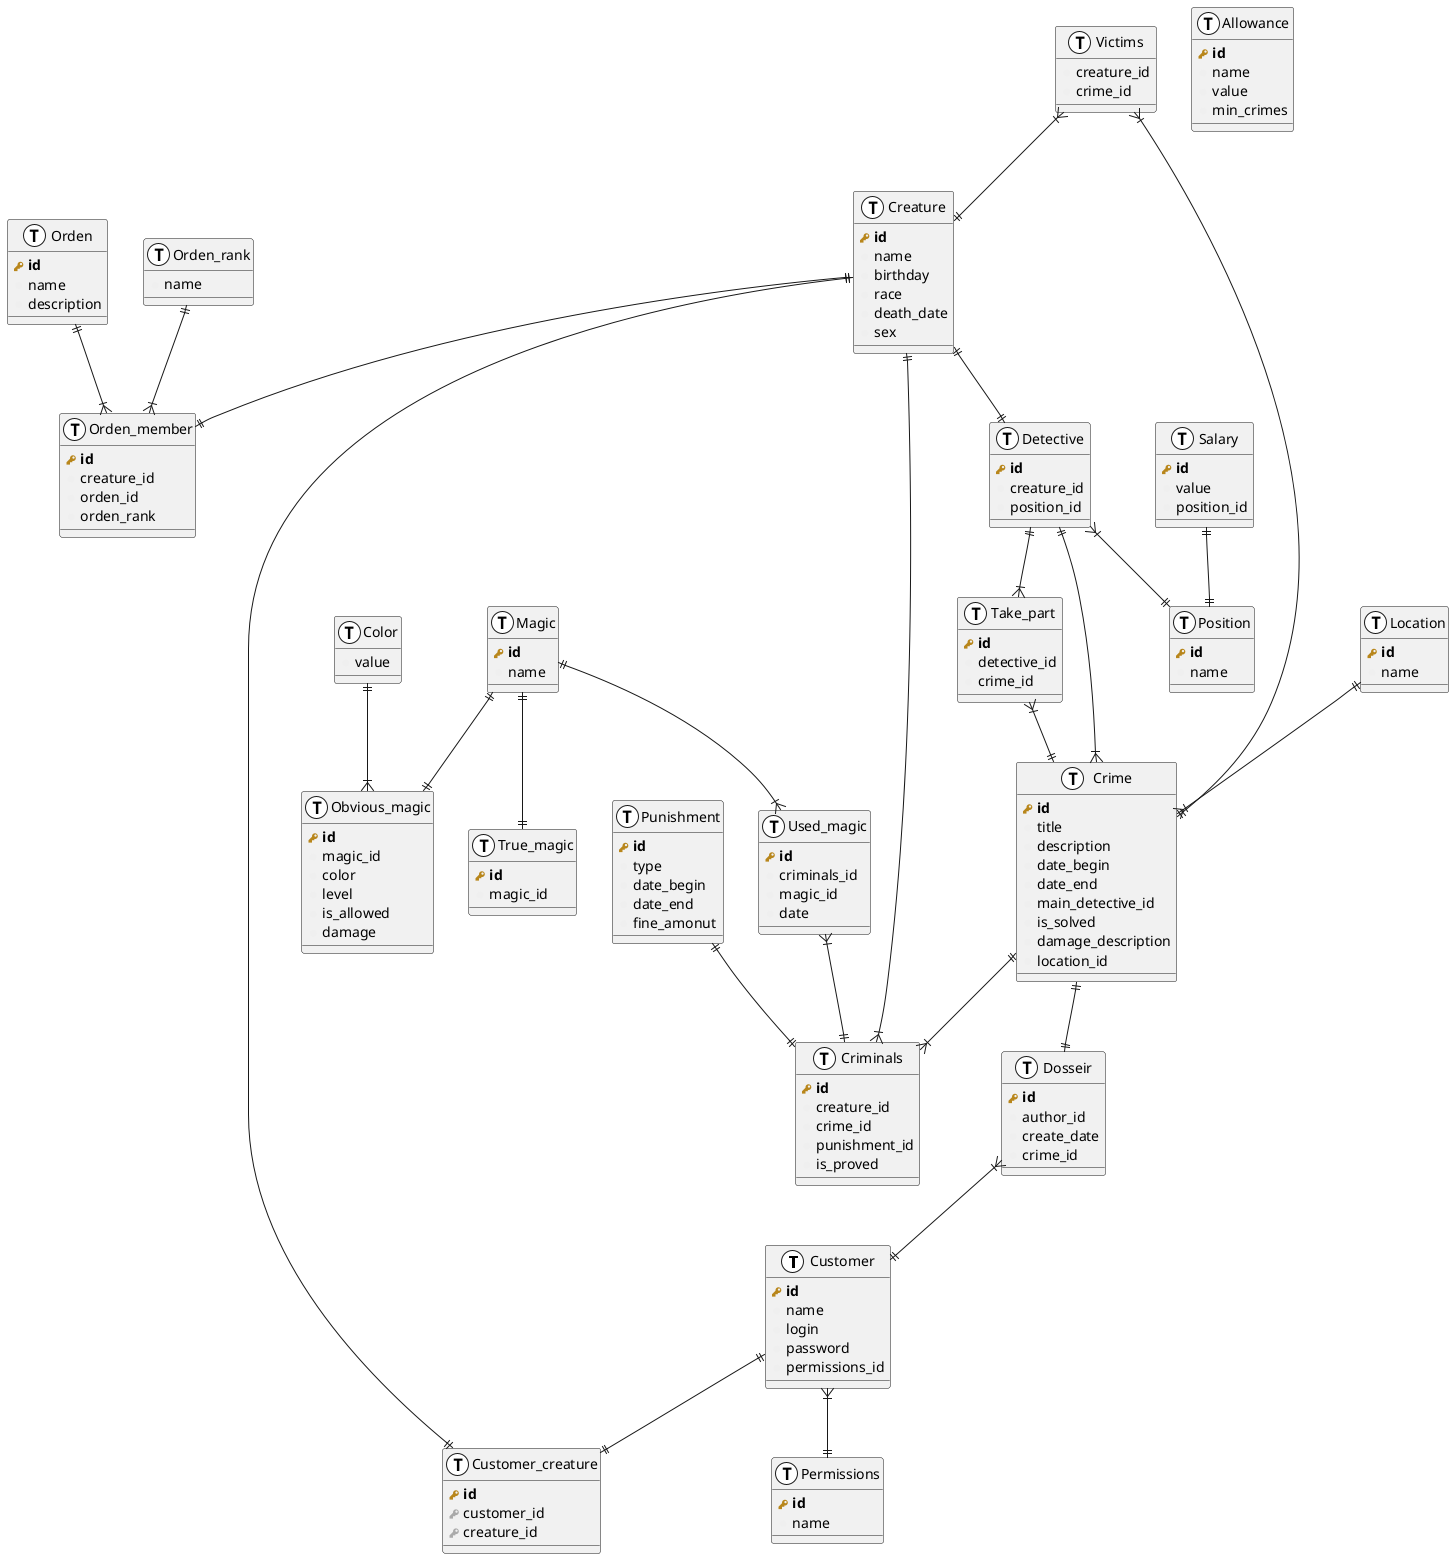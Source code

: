 @startuml test
!define primary_key(x) <b><color:#b8861b><&key></color> x</b>
!define foreign_key(x) <color:#aaaaaa><&key></color> x
!define column(x) <color:#efefef><&media-record></color> x
!define table(x) entity x << (T, white) >>


table( Customer ) {
  primary_key( id ) 
  column( name )
  column( login )
  column( password )
  column( permissions_id )
}

table( Customer_creature ) {
  primary_key( id )
  foreign_key( customer_id )
  foreign_key( creature_id )
}

table( Permissions ) {
  primary_key( id )
  column( name )
}

table( Dosseir ) {
  primary_key( id )
  column( author_id ) 
  column( create_date )
  column( crime_id )
}

table( Crime ) {
  primary_key( id )
  column( title )
  column( description )
  column( date_begin )
  column( date_end )
  column( main_detective_id )
  column( is_solved ) 
  column( damage_description )
  column( location_id )
}

table(Take_part){
  primary_key( id )
  column( detective_id )
  column( crime_id )
}

table( Creature ) {
  primary_key( id ) 
  column( name )
  column( birthday )
  column( race )
  column( death_date )
  column( sex )
}

table( Criminals ) {
  primary_key( id )
  column( creature_id )
  column( crime_id )
  column( punishment_id )
  column( is_proved )
}

table( Location ) {
  primary_key( id ) 
  column( name )
}

table( Victims ) {
  column( creature_id )
  column( crime_id )
}

table( Used_magic ) {
  primary_key( id )
  column( criminals_id )
  column( magic_id )
  column( date )
}

table( Magic ) {
  primary_key( id )
  column( name )
}

table( True_magic ) {
  primary_key( id )
  column( magic_id )
}

table( Obvious_magic ) {
  primary_key( id ) 
  column( magic_id )
  column( color)
  column( level )
  column( is_allowed )
  column( damage )
}

table( Color ) {
  column( value )
}

table( Orden ) {
  primary_key( id )
  column( name )
  column( description )
}

table( Orden_member ) {
  primary_key( id ) 
  column( creature_id )
  column( orden_id )
  column( orden_rank)
}

table( Orden_rank ) {
  column( name )
}

table( Punishment ) {
  primary_key( id ) 
  column( type )
  column( date_begin )
  column( date_end )
  column( fine_amonut )
}

table( Detective ) {
  primary_key( id ) 
  column( creature_id )
  column( position_id )
}

table( Position ) {
  primary_key( id )
  column( name )
}

table( Salary ) {
  primary_key( id )
  column( value )
  column( position_id )
}

table( Allowance ) {
  primary_key( id )
  column( name )
  column( value )
  column( min_crimes )
}

Crime }|--|| Detective 
Crime ||--|| Dosseir
Crime ||--|{ Criminals

Creature ||--|| Detective
Criminals }|--|| Creature
Creature ||--|| Orden_member
Punishment ||--|| Criminals
Orden ||--|{  Orden_member
Orden_rank ||--|{ Orden_member

Used_magic }|--|| Criminals
Magic ||--|{ Used_magic

' true and obvious magic a optional
Magic ||--|| True_magic 
Magic ||--|| Obvious_magic

Take_part }|--|| Crime
Detective ||--|{ Take_part

Victims }|--|| Crime
Victims }|--|| Creature

Location ||--|{ Crime

Color ||--|{ Obvious_magic

Dosseir }|--|| Customer

Customer }|--|| Permissions

Salary ||--|| Position
Detective }|--|| Position

Creature ||--|| Customer_creature
Customer ||--|| Customer_creature
@enduml